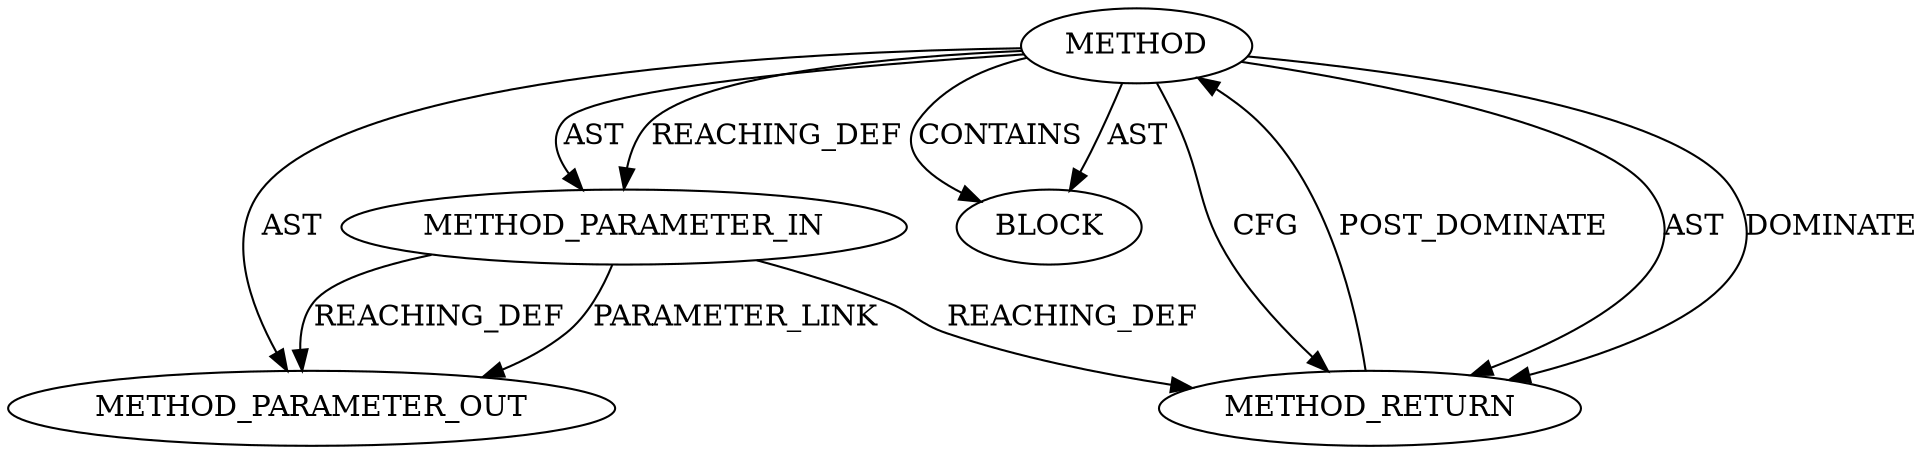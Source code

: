 digraph {
  26211 [label=METHOD AST_PARENT_TYPE="NAMESPACE_BLOCK" AST_PARENT_FULL_NAME="<global>" ORDER=0 CODE="<empty>" FULL_NAME="BN_num_bits" IS_EXTERNAL=true FILENAME="<empty>" SIGNATURE="" NAME="BN_num_bits"]
  26212 [label=METHOD_PARAMETER_IN ORDER=1 CODE="p1" IS_VARIADIC=false TYPE_FULL_NAME="ANY" EVALUATION_STRATEGY="BY_VALUE" INDEX=1 NAME="p1"]
  27483 [label=METHOD_PARAMETER_OUT ORDER=1 CODE="p1" IS_VARIADIC=false TYPE_FULL_NAME="ANY" EVALUATION_STRATEGY="BY_VALUE" INDEX=1 NAME="p1"]
  26213 [label=BLOCK ORDER=1 ARGUMENT_INDEX=1 CODE="<empty>" TYPE_FULL_NAME="ANY"]
  26214 [label=METHOD_RETURN ORDER=2 CODE="RET" TYPE_FULL_NAME="ANY" EVALUATION_STRATEGY="BY_VALUE"]
  26211 -> 26213 [label=AST ]
  26211 -> 26213 [label=CONTAINS ]
  26211 -> 26214 [label=AST ]
  26211 -> 26212 [label=REACHING_DEF VARIABLE=""]
  26211 -> 26212 [label=AST ]
  26212 -> 27483 [label=REACHING_DEF VARIABLE="p1"]
  26211 -> 26214 [label=DOMINATE ]
  26211 -> 27483 [label=AST ]
  26212 -> 27483 [label=PARAMETER_LINK ]
  26212 -> 26214 [label=REACHING_DEF VARIABLE="p1"]
  26214 -> 26211 [label=POST_DOMINATE ]
  26211 -> 26214 [label=CFG ]
}
